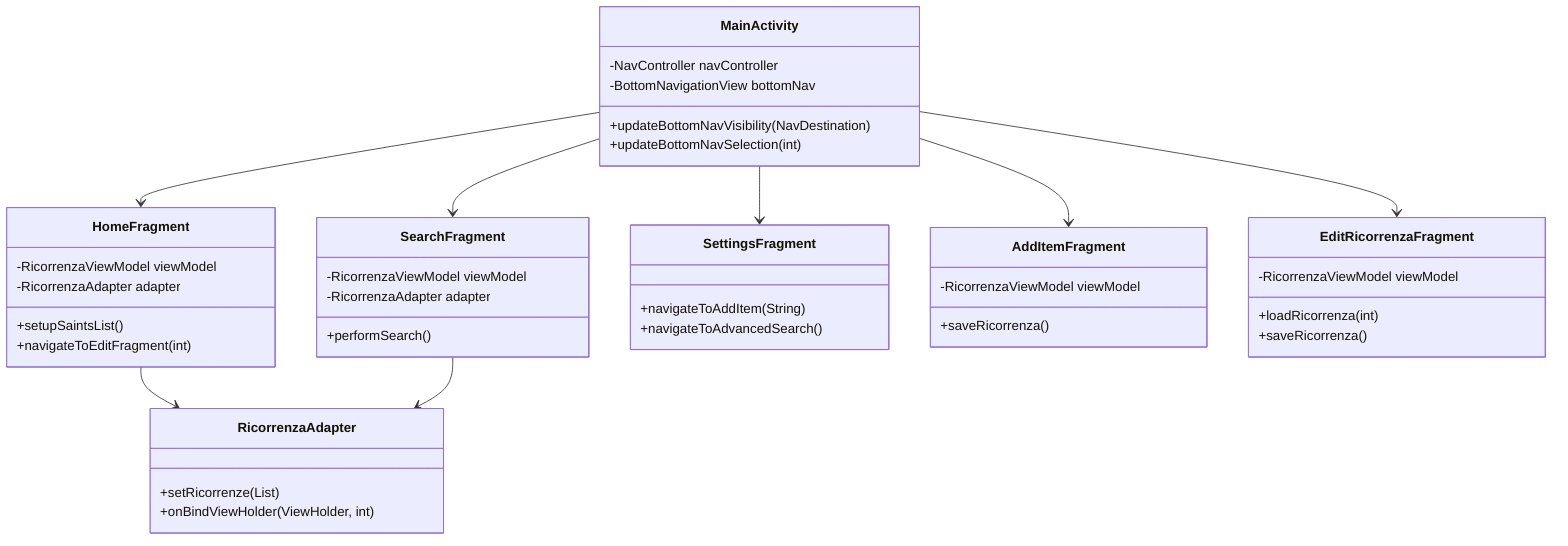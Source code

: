 classDiagram
    class MainActivity {
        -NavController navController
        -BottomNavigationView bottomNav
        +updateBottomNavVisibility(NavDestination)
        +updateBottomNavSelection(int)
    }
    class HomeFragment {
        -RicorrenzaViewModel viewModel
        -RicorrenzaAdapter adapter
        +setupSaintsList()
        +navigateToEditFragment(int)
    }
    class SearchFragment {
        -RicorrenzaViewModel viewModel
        -RicorrenzaAdapter adapter
        +performSearch()
    }
    class SettingsFragment {
        +navigateToAddItem(String)
        +navigateToAdvancedSearch()
    }
    class AddItemFragment {
        -RicorrenzaViewModel viewModel
        +saveRicorrenza()
    }
    class EditRicorrenzaFragment {
        -RicorrenzaViewModel viewModel
        +loadRicorrenza(int)
        +saveRicorrenza()
    }
    class RicorrenzaAdapter {
        +setRicorrenze(List<RicorrenzaConTipo>)
        +onBindViewHolder(ViewHolder, int)
    }

    MainActivity --> HomeFragment
    MainActivity --> SearchFragment
    MainActivity --> SettingsFragment
    MainActivity --> AddItemFragment
    MainActivity --> EditRicorrenzaFragment
    HomeFragment --> RicorrenzaAdapter
    SearchFragment --> RicorrenzaAdapter